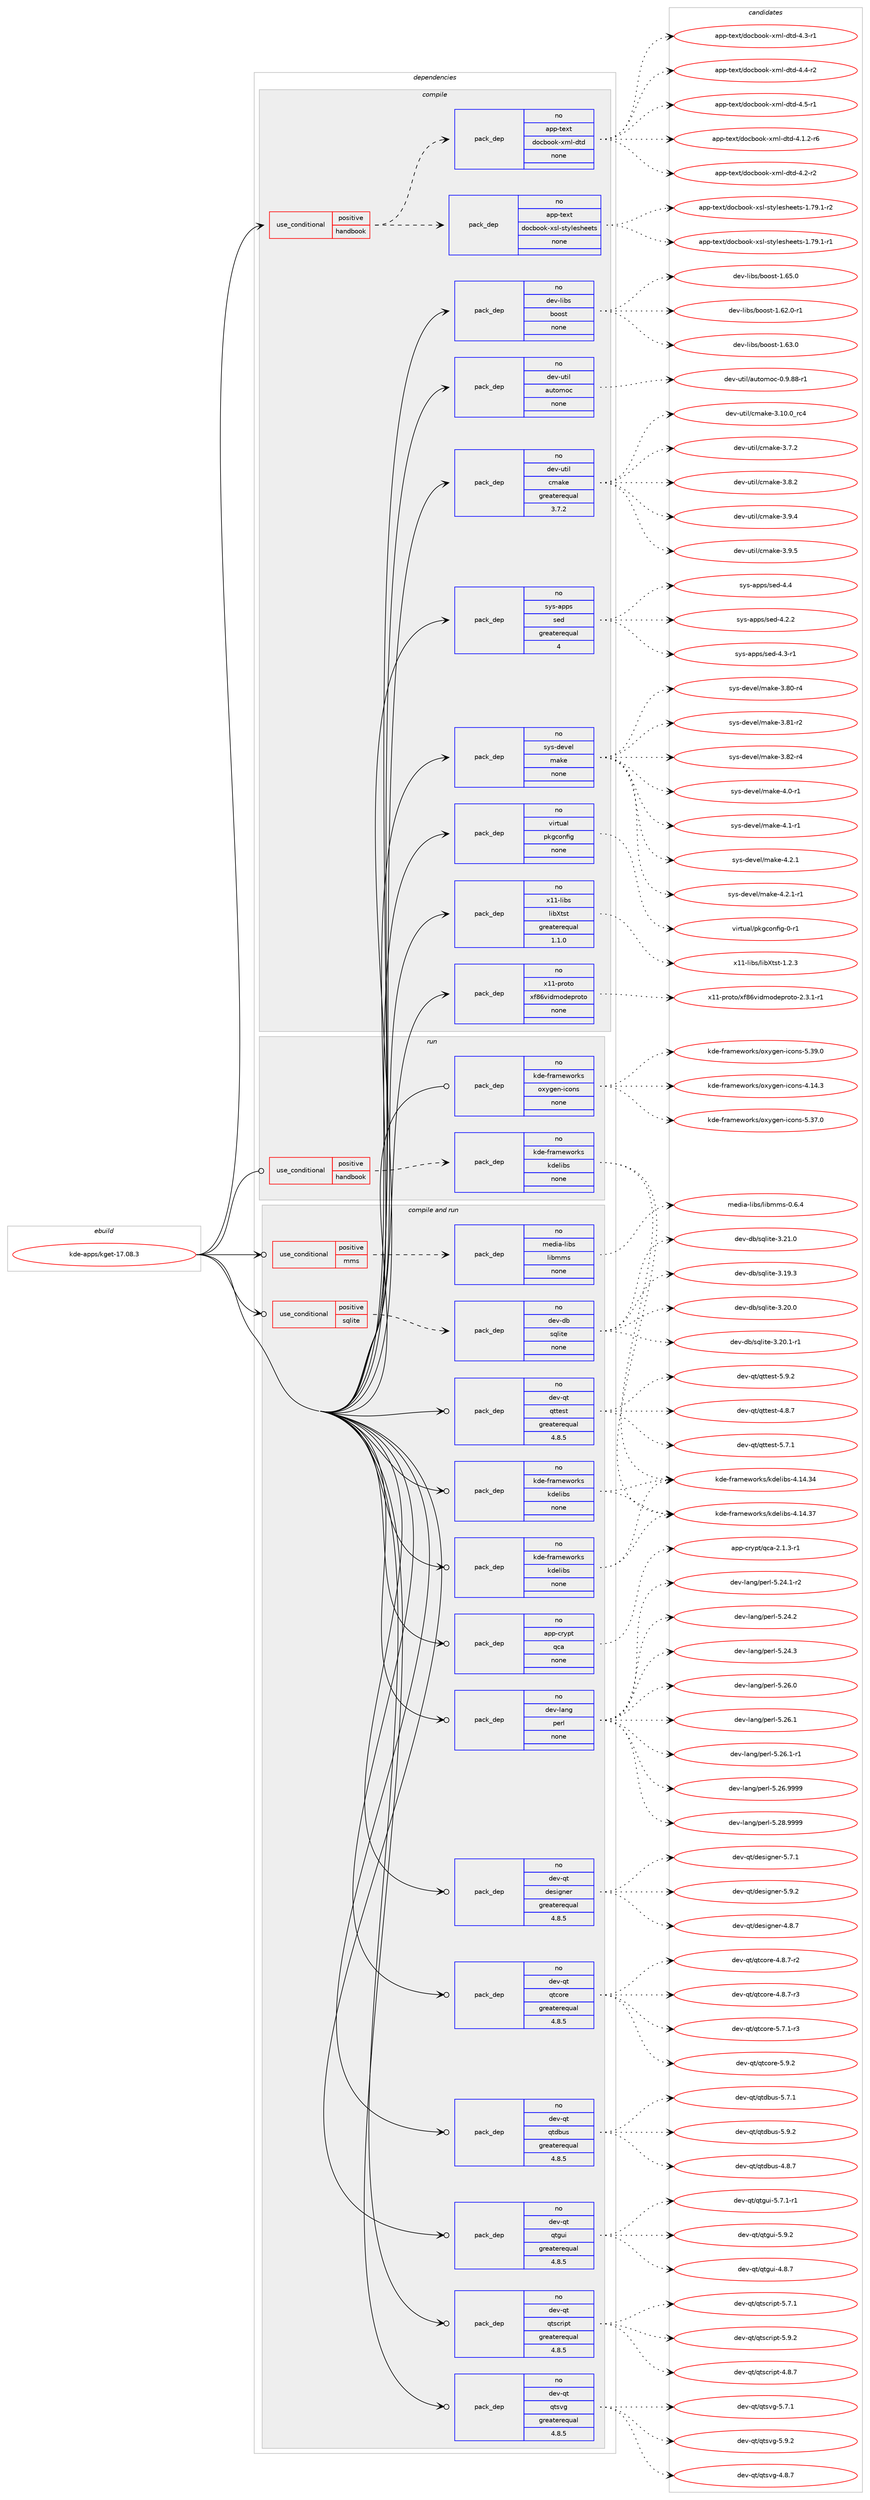 digraph prolog {

# *************
# Graph options
# *************

newrank=true;
concentrate=true;
compound=true;
graph [rankdir=LR,fontname=Helvetica,fontsize=10,ranksep=1.5];#, ranksep=2.5, nodesep=0.2];
edge  [arrowhead=vee];
node  [fontname=Helvetica,fontsize=10];

# **********
# The ebuild
# **********

subgraph cluster_leftcol {
color=gray;
rank=same;
label=<<i>ebuild</i>>;
id [label="kde-apps/kget-17.08.3", color=red, width=4, href="../kde-apps/kget-17.08.3.svg"];
}

# ****************
# The dependencies
# ****************

subgraph cluster_midcol {
color=gray;
label=<<i>dependencies</i>>;
subgraph cluster_compile {
fillcolor="#eeeeee";
style=filled;
label=<<i>compile</i>>;
subgraph cond82763 {
dependency319851 [label=<<TABLE BORDER="0" CELLBORDER="1" CELLSPACING="0" CELLPADDING="4"><TR><TD ROWSPAN="3" CELLPADDING="10">use_conditional</TD></TR><TR><TD>positive</TD></TR><TR><TD>handbook</TD></TR></TABLE>>, shape=none, color=red];
subgraph pack232094 {
dependency319852 [label=<<TABLE BORDER="0" CELLBORDER="1" CELLSPACING="0" CELLPADDING="4" WIDTH="220"><TR><TD ROWSPAN="6" CELLPADDING="30">pack_dep</TD></TR><TR><TD WIDTH="110">no</TD></TR><TR><TD>app-text</TD></TR><TR><TD>docbook-xml-dtd</TD></TR><TR><TD>none</TD></TR><TR><TD></TD></TR></TABLE>>, shape=none, color=blue];
}
dependency319851:e -> dependency319852:w [weight=20,style="dashed",arrowhead="vee"];
subgraph pack232095 {
dependency319853 [label=<<TABLE BORDER="0" CELLBORDER="1" CELLSPACING="0" CELLPADDING="4" WIDTH="220"><TR><TD ROWSPAN="6" CELLPADDING="30">pack_dep</TD></TR><TR><TD WIDTH="110">no</TD></TR><TR><TD>app-text</TD></TR><TR><TD>docbook-xsl-stylesheets</TD></TR><TR><TD>none</TD></TR><TR><TD></TD></TR></TABLE>>, shape=none, color=blue];
}
dependency319851:e -> dependency319853:w [weight=20,style="dashed",arrowhead="vee"];
}
id:e -> dependency319851:w [weight=20,style="solid",arrowhead="vee"];
subgraph pack232096 {
dependency319854 [label=<<TABLE BORDER="0" CELLBORDER="1" CELLSPACING="0" CELLPADDING="4" WIDTH="220"><TR><TD ROWSPAN="6" CELLPADDING="30">pack_dep</TD></TR><TR><TD WIDTH="110">no</TD></TR><TR><TD>dev-libs</TD></TR><TR><TD>boost</TD></TR><TR><TD>none</TD></TR><TR><TD></TD></TR></TABLE>>, shape=none, color=blue];
}
id:e -> dependency319854:w [weight=20,style="solid",arrowhead="vee"];
subgraph pack232097 {
dependency319855 [label=<<TABLE BORDER="0" CELLBORDER="1" CELLSPACING="0" CELLPADDING="4" WIDTH="220"><TR><TD ROWSPAN="6" CELLPADDING="30">pack_dep</TD></TR><TR><TD WIDTH="110">no</TD></TR><TR><TD>dev-util</TD></TR><TR><TD>automoc</TD></TR><TR><TD>none</TD></TR><TR><TD></TD></TR></TABLE>>, shape=none, color=blue];
}
id:e -> dependency319855:w [weight=20,style="solid",arrowhead="vee"];
subgraph pack232098 {
dependency319856 [label=<<TABLE BORDER="0" CELLBORDER="1" CELLSPACING="0" CELLPADDING="4" WIDTH="220"><TR><TD ROWSPAN="6" CELLPADDING="30">pack_dep</TD></TR><TR><TD WIDTH="110">no</TD></TR><TR><TD>dev-util</TD></TR><TR><TD>cmake</TD></TR><TR><TD>greaterequal</TD></TR><TR><TD>3.7.2</TD></TR></TABLE>>, shape=none, color=blue];
}
id:e -> dependency319856:w [weight=20,style="solid",arrowhead="vee"];
subgraph pack232099 {
dependency319857 [label=<<TABLE BORDER="0" CELLBORDER="1" CELLSPACING="0" CELLPADDING="4" WIDTH="220"><TR><TD ROWSPAN="6" CELLPADDING="30">pack_dep</TD></TR><TR><TD WIDTH="110">no</TD></TR><TR><TD>sys-apps</TD></TR><TR><TD>sed</TD></TR><TR><TD>greaterequal</TD></TR><TR><TD>4</TD></TR></TABLE>>, shape=none, color=blue];
}
id:e -> dependency319857:w [weight=20,style="solid",arrowhead="vee"];
subgraph pack232100 {
dependency319858 [label=<<TABLE BORDER="0" CELLBORDER="1" CELLSPACING="0" CELLPADDING="4" WIDTH="220"><TR><TD ROWSPAN="6" CELLPADDING="30">pack_dep</TD></TR><TR><TD WIDTH="110">no</TD></TR><TR><TD>sys-devel</TD></TR><TR><TD>make</TD></TR><TR><TD>none</TD></TR><TR><TD></TD></TR></TABLE>>, shape=none, color=blue];
}
id:e -> dependency319858:w [weight=20,style="solid",arrowhead="vee"];
subgraph pack232101 {
dependency319859 [label=<<TABLE BORDER="0" CELLBORDER="1" CELLSPACING="0" CELLPADDING="4" WIDTH="220"><TR><TD ROWSPAN="6" CELLPADDING="30">pack_dep</TD></TR><TR><TD WIDTH="110">no</TD></TR><TR><TD>virtual</TD></TR><TR><TD>pkgconfig</TD></TR><TR><TD>none</TD></TR><TR><TD></TD></TR></TABLE>>, shape=none, color=blue];
}
id:e -> dependency319859:w [weight=20,style="solid",arrowhead="vee"];
subgraph pack232102 {
dependency319860 [label=<<TABLE BORDER="0" CELLBORDER="1" CELLSPACING="0" CELLPADDING="4" WIDTH="220"><TR><TD ROWSPAN="6" CELLPADDING="30">pack_dep</TD></TR><TR><TD WIDTH="110">no</TD></TR><TR><TD>x11-libs</TD></TR><TR><TD>libXtst</TD></TR><TR><TD>greaterequal</TD></TR><TR><TD>1.1.0</TD></TR></TABLE>>, shape=none, color=blue];
}
id:e -> dependency319860:w [weight=20,style="solid",arrowhead="vee"];
subgraph pack232103 {
dependency319861 [label=<<TABLE BORDER="0" CELLBORDER="1" CELLSPACING="0" CELLPADDING="4" WIDTH="220"><TR><TD ROWSPAN="6" CELLPADDING="30">pack_dep</TD></TR><TR><TD WIDTH="110">no</TD></TR><TR><TD>x11-proto</TD></TR><TR><TD>xf86vidmodeproto</TD></TR><TR><TD>none</TD></TR><TR><TD></TD></TR></TABLE>>, shape=none, color=blue];
}
id:e -> dependency319861:w [weight=20,style="solid",arrowhead="vee"];
}
subgraph cluster_compileandrun {
fillcolor="#eeeeee";
style=filled;
label=<<i>compile and run</i>>;
subgraph cond82764 {
dependency319862 [label=<<TABLE BORDER="0" CELLBORDER="1" CELLSPACING="0" CELLPADDING="4"><TR><TD ROWSPAN="3" CELLPADDING="10">use_conditional</TD></TR><TR><TD>positive</TD></TR><TR><TD>mms</TD></TR></TABLE>>, shape=none, color=red];
subgraph pack232104 {
dependency319863 [label=<<TABLE BORDER="0" CELLBORDER="1" CELLSPACING="0" CELLPADDING="4" WIDTH="220"><TR><TD ROWSPAN="6" CELLPADDING="30">pack_dep</TD></TR><TR><TD WIDTH="110">no</TD></TR><TR><TD>media-libs</TD></TR><TR><TD>libmms</TD></TR><TR><TD>none</TD></TR><TR><TD></TD></TR></TABLE>>, shape=none, color=blue];
}
dependency319862:e -> dependency319863:w [weight=20,style="dashed",arrowhead="vee"];
}
id:e -> dependency319862:w [weight=20,style="solid",arrowhead="odotvee"];
subgraph cond82765 {
dependency319864 [label=<<TABLE BORDER="0" CELLBORDER="1" CELLSPACING="0" CELLPADDING="4"><TR><TD ROWSPAN="3" CELLPADDING="10">use_conditional</TD></TR><TR><TD>positive</TD></TR><TR><TD>sqlite</TD></TR></TABLE>>, shape=none, color=red];
subgraph pack232105 {
dependency319865 [label=<<TABLE BORDER="0" CELLBORDER="1" CELLSPACING="0" CELLPADDING="4" WIDTH="220"><TR><TD ROWSPAN="6" CELLPADDING="30">pack_dep</TD></TR><TR><TD WIDTH="110">no</TD></TR><TR><TD>dev-db</TD></TR><TR><TD>sqlite</TD></TR><TR><TD>none</TD></TR><TR><TD></TD></TR></TABLE>>, shape=none, color=blue];
}
dependency319864:e -> dependency319865:w [weight=20,style="dashed",arrowhead="vee"];
}
id:e -> dependency319864:w [weight=20,style="solid",arrowhead="odotvee"];
subgraph pack232106 {
dependency319866 [label=<<TABLE BORDER="0" CELLBORDER="1" CELLSPACING="0" CELLPADDING="4" WIDTH="220"><TR><TD ROWSPAN="6" CELLPADDING="30">pack_dep</TD></TR><TR><TD WIDTH="110">no</TD></TR><TR><TD>app-crypt</TD></TR><TR><TD>qca</TD></TR><TR><TD>none</TD></TR><TR><TD></TD></TR></TABLE>>, shape=none, color=blue];
}
id:e -> dependency319866:w [weight=20,style="solid",arrowhead="odotvee"];
subgraph pack232107 {
dependency319867 [label=<<TABLE BORDER="0" CELLBORDER="1" CELLSPACING="0" CELLPADDING="4" WIDTH="220"><TR><TD ROWSPAN="6" CELLPADDING="30">pack_dep</TD></TR><TR><TD WIDTH="110">no</TD></TR><TR><TD>dev-lang</TD></TR><TR><TD>perl</TD></TR><TR><TD>none</TD></TR><TR><TD></TD></TR></TABLE>>, shape=none, color=blue];
}
id:e -> dependency319867:w [weight=20,style="solid",arrowhead="odotvee"];
subgraph pack232108 {
dependency319868 [label=<<TABLE BORDER="0" CELLBORDER="1" CELLSPACING="0" CELLPADDING="4" WIDTH="220"><TR><TD ROWSPAN="6" CELLPADDING="30">pack_dep</TD></TR><TR><TD WIDTH="110">no</TD></TR><TR><TD>dev-qt</TD></TR><TR><TD>designer</TD></TR><TR><TD>greaterequal</TD></TR><TR><TD>4.8.5</TD></TR></TABLE>>, shape=none, color=blue];
}
id:e -> dependency319868:w [weight=20,style="solid",arrowhead="odotvee"];
subgraph pack232109 {
dependency319869 [label=<<TABLE BORDER="0" CELLBORDER="1" CELLSPACING="0" CELLPADDING="4" WIDTH="220"><TR><TD ROWSPAN="6" CELLPADDING="30">pack_dep</TD></TR><TR><TD WIDTH="110">no</TD></TR><TR><TD>dev-qt</TD></TR><TR><TD>qtcore</TD></TR><TR><TD>greaterequal</TD></TR><TR><TD>4.8.5</TD></TR></TABLE>>, shape=none, color=blue];
}
id:e -> dependency319869:w [weight=20,style="solid",arrowhead="odotvee"];
subgraph pack232110 {
dependency319870 [label=<<TABLE BORDER="0" CELLBORDER="1" CELLSPACING="0" CELLPADDING="4" WIDTH="220"><TR><TD ROWSPAN="6" CELLPADDING="30">pack_dep</TD></TR><TR><TD WIDTH="110">no</TD></TR><TR><TD>dev-qt</TD></TR><TR><TD>qtdbus</TD></TR><TR><TD>greaterequal</TD></TR><TR><TD>4.8.5</TD></TR></TABLE>>, shape=none, color=blue];
}
id:e -> dependency319870:w [weight=20,style="solid",arrowhead="odotvee"];
subgraph pack232111 {
dependency319871 [label=<<TABLE BORDER="0" CELLBORDER="1" CELLSPACING="0" CELLPADDING="4" WIDTH="220"><TR><TD ROWSPAN="6" CELLPADDING="30">pack_dep</TD></TR><TR><TD WIDTH="110">no</TD></TR><TR><TD>dev-qt</TD></TR><TR><TD>qtgui</TD></TR><TR><TD>greaterequal</TD></TR><TR><TD>4.8.5</TD></TR></TABLE>>, shape=none, color=blue];
}
id:e -> dependency319871:w [weight=20,style="solid",arrowhead="odotvee"];
subgraph pack232112 {
dependency319872 [label=<<TABLE BORDER="0" CELLBORDER="1" CELLSPACING="0" CELLPADDING="4" WIDTH="220"><TR><TD ROWSPAN="6" CELLPADDING="30">pack_dep</TD></TR><TR><TD WIDTH="110">no</TD></TR><TR><TD>dev-qt</TD></TR><TR><TD>qtscript</TD></TR><TR><TD>greaterequal</TD></TR><TR><TD>4.8.5</TD></TR></TABLE>>, shape=none, color=blue];
}
id:e -> dependency319872:w [weight=20,style="solid",arrowhead="odotvee"];
subgraph pack232113 {
dependency319873 [label=<<TABLE BORDER="0" CELLBORDER="1" CELLSPACING="0" CELLPADDING="4" WIDTH="220"><TR><TD ROWSPAN="6" CELLPADDING="30">pack_dep</TD></TR><TR><TD WIDTH="110">no</TD></TR><TR><TD>dev-qt</TD></TR><TR><TD>qtsvg</TD></TR><TR><TD>greaterequal</TD></TR><TR><TD>4.8.5</TD></TR></TABLE>>, shape=none, color=blue];
}
id:e -> dependency319873:w [weight=20,style="solid",arrowhead="odotvee"];
subgraph pack232114 {
dependency319874 [label=<<TABLE BORDER="0" CELLBORDER="1" CELLSPACING="0" CELLPADDING="4" WIDTH="220"><TR><TD ROWSPAN="6" CELLPADDING="30">pack_dep</TD></TR><TR><TD WIDTH="110">no</TD></TR><TR><TD>dev-qt</TD></TR><TR><TD>qttest</TD></TR><TR><TD>greaterequal</TD></TR><TR><TD>4.8.5</TD></TR></TABLE>>, shape=none, color=blue];
}
id:e -> dependency319874:w [weight=20,style="solid",arrowhead="odotvee"];
subgraph pack232115 {
dependency319875 [label=<<TABLE BORDER="0" CELLBORDER="1" CELLSPACING="0" CELLPADDING="4" WIDTH="220"><TR><TD ROWSPAN="6" CELLPADDING="30">pack_dep</TD></TR><TR><TD WIDTH="110">no</TD></TR><TR><TD>kde-frameworks</TD></TR><TR><TD>kdelibs</TD></TR><TR><TD>none</TD></TR><TR><TD></TD></TR></TABLE>>, shape=none, color=blue];
}
id:e -> dependency319875:w [weight=20,style="solid",arrowhead="odotvee"];
subgraph pack232116 {
dependency319876 [label=<<TABLE BORDER="0" CELLBORDER="1" CELLSPACING="0" CELLPADDING="4" WIDTH="220"><TR><TD ROWSPAN="6" CELLPADDING="30">pack_dep</TD></TR><TR><TD WIDTH="110">no</TD></TR><TR><TD>kde-frameworks</TD></TR><TR><TD>kdelibs</TD></TR><TR><TD>none</TD></TR><TR><TD></TD></TR></TABLE>>, shape=none, color=blue];
}
id:e -> dependency319876:w [weight=20,style="solid",arrowhead="odotvee"];
}
subgraph cluster_run {
fillcolor="#eeeeee";
style=filled;
label=<<i>run</i>>;
subgraph cond82766 {
dependency319877 [label=<<TABLE BORDER="0" CELLBORDER="1" CELLSPACING="0" CELLPADDING="4"><TR><TD ROWSPAN="3" CELLPADDING="10">use_conditional</TD></TR><TR><TD>positive</TD></TR><TR><TD>handbook</TD></TR></TABLE>>, shape=none, color=red];
subgraph pack232117 {
dependency319878 [label=<<TABLE BORDER="0" CELLBORDER="1" CELLSPACING="0" CELLPADDING="4" WIDTH="220"><TR><TD ROWSPAN="6" CELLPADDING="30">pack_dep</TD></TR><TR><TD WIDTH="110">no</TD></TR><TR><TD>kde-frameworks</TD></TR><TR><TD>kdelibs</TD></TR><TR><TD>none</TD></TR><TR><TD></TD></TR></TABLE>>, shape=none, color=blue];
}
dependency319877:e -> dependency319878:w [weight=20,style="dashed",arrowhead="vee"];
}
id:e -> dependency319877:w [weight=20,style="solid",arrowhead="odot"];
subgraph pack232118 {
dependency319879 [label=<<TABLE BORDER="0" CELLBORDER="1" CELLSPACING="0" CELLPADDING="4" WIDTH="220"><TR><TD ROWSPAN="6" CELLPADDING="30">pack_dep</TD></TR><TR><TD WIDTH="110">no</TD></TR><TR><TD>kde-frameworks</TD></TR><TR><TD>oxygen-icons</TD></TR><TR><TD>none</TD></TR><TR><TD></TD></TR></TABLE>>, shape=none, color=blue];
}
id:e -> dependency319879:w [weight=20,style="solid",arrowhead="odot"];
}
}

# **************
# The candidates
# **************

subgraph cluster_choices {
rank=same;
color=gray;
label=<<i>candidates</i>>;

subgraph choice232094 {
color=black;
nodesep=1;
choice971121124511610112011647100111999811111110745120109108451001161004552464946504511454 [label="app-text/docbook-xml-dtd-4.1.2-r6", color=red, width=4,href="../app-text/docbook-xml-dtd-4.1.2-r6.svg"];
choice97112112451161011201164710011199981111111074512010910845100116100455246504511450 [label="app-text/docbook-xml-dtd-4.2-r2", color=red, width=4,href="../app-text/docbook-xml-dtd-4.2-r2.svg"];
choice97112112451161011201164710011199981111111074512010910845100116100455246514511449 [label="app-text/docbook-xml-dtd-4.3-r1", color=red, width=4,href="../app-text/docbook-xml-dtd-4.3-r1.svg"];
choice97112112451161011201164710011199981111111074512010910845100116100455246524511450 [label="app-text/docbook-xml-dtd-4.4-r2", color=red, width=4,href="../app-text/docbook-xml-dtd-4.4-r2.svg"];
choice97112112451161011201164710011199981111111074512010910845100116100455246534511449 [label="app-text/docbook-xml-dtd-4.5-r1", color=red, width=4,href="../app-text/docbook-xml-dtd-4.5-r1.svg"];
dependency319852:e -> choice971121124511610112011647100111999811111110745120109108451001161004552464946504511454:w [style=dotted,weight="100"];
dependency319852:e -> choice97112112451161011201164710011199981111111074512010910845100116100455246504511450:w [style=dotted,weight="100"];
dependency319852:e -> choice97112112451161011201164710011199981111111074512010910845100116100455246514511449:w [style=dotted,weight="100"];
dependency319852:e -> choice97112112451161011201164710011199981111111074512010910845100116100455246524511450:w [style=dotted,weight="100"];
dependency319852:e -> choice97112112451161011201164710011199981111111074512010910845100116100455246534511449:w [style=dotted,weight="100"];
}
subgraph choice232095 {
color=black;
nodesep=1;
choice97112112451161011201164710011199981111111074512011510845115116121108101115104101101116115454946555746494511449 [label="app-text/docbook-xsl-stylesheets-1.79.1-r1", color=red, width=4,href="../app-text/docbook-xsl-stylesheets-1.79.1-r1.svg"];
choice97112112451161011201164710011199981111111074512011510845115116121108101115104101101116115454946555746494511450 [label="app-text/docbook-xsl-stylesheets-1.79.1-r2", color=red, width=4,href="../app-text/docbook-xsl-stylesheets-1.79.1-r2.svg"];
dependency319853:e -> choice97112112451161011201164710011199981111111074512011510845115116121108101115104101101116115454946555746494511449:w [style=dotted,weight="100"];
dependency319853:e -> choice97112112451161011201164710011199981111111074512011510845115116121108101115104101101116115454946555746494511450:w [style=dotted,weight="100"];
}
subgraph choice232096 {
color=black;
nodesep=1;
choice10010111845108105981154798111111115116454946545046484511449 [label="dev-libs/boost-1.62.0-r1", color=red, width=4,href="../dev-libs/boost-1.62.0-r1.svg"];
choice1001011184510810598115479811111111511645494654514648 [label="dev-libs/boost-1.63.0", color=red, width=4,href="../dev-libs/boost-1.63.0.svg"];
choice1001011184510810598115479811111111511645494654534648 [label="dev-libs/boost-1.65.0", color=red, width=4,href="../dev-libs/boost-1.65.0.svg"];
dependency319854:e -> choice10010111845108105981154798111111115116454946545046484511449:w [style=dotted,weight="100"];
dependency319854:e -> choice1001011184510810598115479811111111511645494654514648:w [style=dotted,weight="100"];
dependency319854:e -> choice1001011184510810598115479811111111511645494654534648:w [style=dotted,weight="100"];
}
subgraph choice232097 {
color=black;
nodesep=1;
choice10010111845117116105108479711711611110911199454846574656564511449 [label="dev-util/automoc-0.9.88-r1", color=red, width=4,href="../dev-util/automoc-0.9.88-r1.svg"];
dependency319855:e -> choice10010111845117116105108479711711611110911199454846574656564511449:w [style=dotted,weight="100"];
}
subgraph choice232098 {
color=black;
nodesep=1;
choice1001011184511711610510847991099710710145514649484648951149952 [label="dev-util/cmake-3.10.0_rc4", color=red, width=4,href="../dev-util/cmake-3.10.0_rc4.svg"];
choice10010111845117116105108479910997107101455146554650 [label="dev-util/cmake-3.7.2", color=red, width=4,href="../dev-util/cmake-3.7.2.svg"];
choice10010111845117116105108479910997107101455146564650 [label="dev-util/cmake-3.8.2", color=red, width=4,href="../dev-util/cmake-3.8.2.svg"];
choice10010111845117116105108479910997107101455146574652 [label="dev-util/cmake-3.9.4", color=red, width=4,href="../dev-util/cmake-3.9.4.svg"];
choice10010111845117116105108479910997107101455146574653 [label="dev-util/cmake-3.9.5", color=red, width=4,href="../dev-util/cmake-3.9.5.svg"];
dependency319856:e -> choice1001011184511711610510847991099710710145514649484648951149952:w [style=dotted,weight="100"];
dependency319856:e -> choice10010111845117116105108479910997107101455146554650:w [style=dotted,weight="100"];
dependency319856:e -> choice10010111845117116105108479910997107101455146564650:w [style=dotted,weight="100"];
dependency319856:e -> choice10010111845117116105108479910997107101455146574652:w [style=dotted,weight="100"];
dependency319856:e -> choice10010111845117116105108479910997107101455146574653:w [style=dotted,weight="100"];
}
subgraph choice232099 {
color=black;
nodesep=1;
choice115121115459711211211547115101100455246504650 [label="sys-apps/sed-4.2.2", color=red, width=4,href="../sys-apps/sed-4.2.2.svg"];
choice115121115459711211211547115101100455246514511449 [label="sys-apps/sed-4.3-r1", color=red, width=4,href="../sys-apps/sed-4.3-r1.svg"];
choice11512111545971121121154711510110045524652 [label="sys-apps/sed-4.4", color=red, width=4,href="../sys-apps/sed-4.4.svg"];
dependency319857:e -> choice115121115459711211211547115101100455246504650:w [style=dotted,weight="100"];
dependency319857:e -> choice115121115459711211211547115101100455246514511449:w [style=dotted,weight="100"];
dependency319857:e -> choice11512111545971121121154711510110045524652:w [style=dotted,weight="100"];
}
subgraph choice232100 {
color=black;
nodesep=1;
choice11512111545100101118101108471099710710145514656484511452 [label="sys-devel/make-3.80-r4", color=red, width=4,href="../sys-devel/make-3.80-r4.svg"];
choice11512111545100101118101108471099710710145514656494511450 [label="sys-devel/make-3.81-r2", color=red, width=4,href="../sys-devel/make-3.81-r2.svg"];
choice11512111545100101118101108471099710710145514656504511452 [label="sys-devel/make-3.82-r4", color=red, width=4,href="../sys-devel/make-3.82-r4.svg"];
choice115121115451001011181011084710997107101455246484511449 [label="sys-devel/make-4.0-r1", color=red, width=4,href="../sys-devel/make-4.0-r1.svg"];
choice115121115451001011181011084710997107101455246494511449 [label="sys-devel/make-4.1-r1", color=red, width=4,href="../sys-devel/make-4.1-r1.svg"];
choice115121115451001011181011084710997107101455246504649 [label="sys-devel/make-4.2.1", color=red, width=4,href="../sys-devel/make-4.2.1.svg"];
choice1151211154510010111810110847109971071014552465046494511449 [label="sys-devel/make-4.2.1-r1", color=red, width=4,href="../sys-devel/make-4.2.1-r1.svg"];
dependency319858:e -> choice11512111545100101118101108471099710710145514656484511452:w [style=dotted,weight="100"];
dependency319858:e -> choice11512111545100101118101108471099710710145514656494511450:w [style=dotted,weight="100"];
dependency319858:e -> choice11512111545100101118101108471099710710145514656504511452:w [style=dotted,weight="100"];
dependency319858:e -> choice115121115451001011181011084710997107101455246484511449:w [style=dotted,weight="100"];
dependency319858:e -> choice115121115451001011181011084710997107101455246494511449:w [style=dotted,weight="100"];
dependency319858:e -> choice115121115451001011181011084710997107101455246504649:w [style=dotted,weight="100"];
dependency319858:e -> choice1151211154510010111810110847109971071014552465046494511449:w [style=dotted,weight="100"];
}
subgraph choice232101 {
color=black;
nodesep=1;
choice11810511411611797108471121071039911111010210510345484511449 [label="virtual/pkgconfig-0-r1", color=red, width=4,href="../virtual/pkgconfig-0-r1.svg"];
dependency319859:e -> choice11810511411611797108471121071039911111010210510345484511449:w [style=dotted,weight="100"];
}
subgraph choice232102 {
color=black;
nodesep=1;
choice12049494510810598115471081059888116115116454946504651 [label="x11-libs/libXtst-1.2.3", color=red, width=4,href="../x11-libs/libXtst-1.2.3.svg"];
dependency319860:e -> choice12049494510810598115471081059888116115116454946504651:w [style=dotted,weight="100"];
}
subgraph choice232103 {
color=black;
nodesep=1;
choice1204949451121141111161114712010256541181051001091111001011121141111161114550465146494511449 [label="x11-proto/xf86vidmodeproto-2.3.1-r1", color=red, width=4,href="../x11-proto/xf86vidmodeproto-2.3.1-r1.svg"];
dependency319861:e -> choice1204949451121141111161114712010256541181051001091111001011121141111161114550465146494511449:w [style=dotted,weight="100"];
}
subgraph choice232104 {
color=black;
nodesep=1;
choice1091011001059745108105981154710810598109109115454846544652 [label="media-libs/libmms-0.6.4", color=red, width=4,href="../media-libs/libmms-0.6.4.svg"];
dependency319863:e -> choice1091011001059745108105981154710810598109109115454846544652:w [style=dotted,weight="100"];
}
subgraph choice232105 {
color=black;
nodesep=1;
choice10010111845100984711511310810511610145514649574651 [label="dev-db/sqlite-3.19.3", color=red, width=4,href="../dev-db/sqlite-3.19.3.svg"];
choice10010111845100984711511310810511610145514650484648 [label="dev-db/sqlite-3.20.0", color=red, width=4,href="../dev-db/sqlite-3.20.0.svg"];
choice100101118451009847115113108105116101455146504846494511449 [label="dev-db/sqlite-3.20.1-r1", color=red, width=4,href="../dev-db/sqlite-3.20.1-r1.svg"];
choice10010111845100984711511310810511610145514650494648 [label="dev-db/sqlite-3.21.0", color=red, width=4,href="../dev-db/sqlite-3.21.0.svg"];
dependency319865:e -> choice10010111845100984711511310810511610145514649574651:w [style=dotted,weight="100"];
dependency319865:e -> choice10010111845100984711511310810511610145514650484648:w [style=dotted,weight="100"];
dependency319865:e -> choice100101118451009847115113108105116101455146504846494511449:w [style=dotted,weight="100"];
dependency319865:e -> choice10010111845100984711511310810511610145514650494648:w [style=dotted,weight="100"];
}
subgraph choice232106 {
color=black;
nodesep=1;
choice9711211245991141211121164711399974550464946514511449 [label="app-crypt/qca-2.1.3-r1", color=red, width=4,href="../app-crypt/qca-2.1.3-r1.svg"];
dependency319866:e -> choice9711211245991141211121164711399974550464946514511449:w [style=dotted,weight="100"];
}
subgraph choice232107 {
color=black;
nodesep=1;
choice100101118451089711010347112101114108455346505246494511450 [label="dev-lang/perl-5.24.1-r2", color=red, width=4,href="../dev-lang/perl-5.24.1-r2.svg"];
choice10010111845108971101034711210111410845534650524650 [label="dev-lang/perl-5.24.2", color=red, width=4,href="../dev-lang/perl-5.24.2.svg"];
choice10010111845108971101034711210111410845534650524651 [label="dev-lang/perl-5.24.3", color=red, width=4,href="../dev-lang/perl-5.24.3.svg"];
choice10010111845108971101034711210111410845534650544648 [label="dev-lang/perl-5.26.0", color=red, width=4,href="../dev-lang/perl-5.26.0.svg"];
choice10010111845108971101034711210111410845534650544649 [label="dev-lang/perl-5.26.1", color=red, width=4,href="../dev-lang/perl-5.26.1.svg"];
choice100101118451089711010347112101114108455346505446494511449 [label="dev-lang/perl-5.26.1-r1", color=red, width=4,href="../dev-lang/perl-5.26.1-r1.svg"];
choice10010111845108971101034711210111410845534650544657575757 [label="dev-lang/perl-5.26.9999", color=red, width=4,href="../dev-lang/perl-5.26.9999.svg"];
choice10010111845108971101034711210111410845534650564657575757 [label="dev-lang/perl-5.28.9999", color=red, width=4,href="../dev-lang/perl-5.28.9999.svg"];
dependency319867:e -> choice100101118451089711010347112101114108455346505246494511450:w [style=dotted,weight="100"];
dependency319867:e -> choice10010111845108971101034711210111410845534650524650:w [style=dotted,weight="100"];
dependency319867:e -> choice10010111845108971101034711210111410845534650524651:w [style=dotted,weight="100"];
dependency319867:e -> choice10010111845108971101034711210111410845534650544648:w [style=dotted,weight="100"];
dependency319867:e -> choice10010111845108971101034711210111410845534650544649:w [style=dotted,weight="100"];
dependency319867:e -> choice100101118451089711010347112101114108455346505446494511449:w [style=dotted,weight="100"];
dependency319867:e -> choice10010111845108971101034711210111410845534650544657575757:w [style=dotted,weight="100"];
dependency319867:e -> choice10010111845108971101034711210111410845534650564657575757:w [style=dotted,weight="100"];
}
subgraph choice232108 {
color=black;
nodesep=1;
choice1001011184511311647100101115105103110101114455246564655 [label="dev-qt/designer-4.8.7", color=red, width=4,href="../dev-qt/designer-4.8.7.svg"];
choice1001011184511311647100101115105103110101114455346554649 [label="dev-qt/designer-5.7.1", color=red, width=4,href="../dev-qt/designer-5.7.1.svg"];
choice1001011184511311647100101115105103110101114455346574650 [label="dev-qt/designer-5.9.2", color=red, width=4,href="../dev-qt/designer-5.9.2.svg"];
dependency319868:e -> choice1001011184511311647100101115105103110101114455246564655:w [style=dotted,weight="100"];
dependency319868:e -> choice1001011184511311647100101115105103110101114455346554649:w [style=dotted,weight="100"];
dependency319868:e -> choice1001011184511311647100101115105103110101114455346574650:w [style=dotted,weight="100"];
}
subgraph choice232109 {
color=black;
nodesep=1;
choice1001011184511311647113116991111141014552465646554511450 [label="dev-qt/qtcore-4.8.7-r2", color=red, width=4,href="../dev-qt/qtcore-4.8.7-r2.svg"];
choice1001011184511311647113116991111141014552465646554511451 [label="dev-qt/qtcore-4.8.7-r3", color=red, width=4,href="../dev-qt/qtcore-4.8.7-r3.svg"];
choice1001011184511311647113116991111141014553465546494511451 [label="dev-qt/qtcore-5.7.1-r3", color=red, width=4,href="../dev-qt/qtcore-5.7.1-r3.svg"];
choice100101118451131164711311699111114101455346574650 [label="dev-qt/qtcore-5.9.2", color=red, width=4,href="../dev-qt/qtcore-5.9.2.svg"];
dependency319869:e -> choice1001011184511311647113116991111141014552465646554511450:w [style=dotted,weight="100"];
dependency319869:e -> choice1001011184511311647113116991111141014552465646554511451:w [style=dotted,weight="100"];
dependency319869:e -> choice1001011184511311647113116991111141014553465546494511451:w [style=dotted,weight="100"];
dependency319869:e -> choice100101118451131164711311699111114101455346574650:w [style=dotted,weight="100"];
}
subgraph choice232110 {
color=black;
nodesep=1;
choice100101118451131164711311610098117115455246564655 [label="dev-qt/qtdbus-4.8.7", color=red, width=4,href="../dev-qt/qtdbus-4.8.7.svg"];
choice100101118451131164711311610098117115455346554649 [label="dev-qt/qtdbus-5.7.1", color=red, width=4,href="../dev-qt/qtdbus-5.7.1.svg"];
choice100101118451131164711311610098117115455346574650 [label="dev-qt/qtdbus-5.9.2", color=red, width=4,href="../dev-qt/qtdbus-5.9.2.svg"];
dependency319870:e -> choice100101118451131164711311610098117115455246564655:w [style=dotted,weight="100"];
dependency319870:e -> choice100101118451131164711311610098117115455346554649:w [style=dotted,weight="100"];
dependency319870:e -> choice100101118451131164711311610098117115455346574650:w [style=dotted,weight="100"];
}
subgraph choice232111 {
color=black;
nodesep=1;
choice1001011184511311647113116103117105455246564655 [label="dev-qt/qtgui-4.8.7", color=red, width=4,href="../dev-qt/qtgui-4.8.7.svg"];
choice10010111845113116471131161031171054553465546494511449 [label="dev-qt/qtgui-5.7.1-r1", color=red, width=4,href="../dev-qt/qtgui-5.7.1-r1.svg"];
choice1001011184511311647113116103117105455346574650 [label="dev-qt/qtgui-5.9.2", color=red, width=4,href="../dev-qt/qtgui-5.9.2.svg"];
dependency319871:e -> choice1001011184511311647113116103117105455246564655:w [style=dotted,weight="100"];
dependency319871:e -> choice10010111845113116471131161031171054553465546494511449:w [style=dotted,weight="100"];
dependency319871:e -> choice1001011184511311647113116103117105455346574650:w [style=dotted,weight="100"];
}
subgraph choice232112 {
color=black;
nodesep=1;
choice100101118451131164711311611599114105112116455246564655 [label="dev-qt/qtscript-4.8.7", color=red, width=4,href="../dev-qt/qtscript-4.8.7.svg"];
choice100101118451131164711311611599114105112116455346554649 [label="dev-qt/qtscript-5.7.1", color=red, width=4,href="../dev-qt/qtscript-5.7.1.svg"];
choice100101118451131164711311611599114105112116455346574650 [label="dev-qt/qtscript-5.9.2", color=red, width=4,href="../dev-qt/qtscript-5.9.2.svg"];
dependency319872:e -> choice100101118451131164711311611599114105112116455246564655:w [style=dotted,weight="100"];
dependency319872:e -> choice100101118451131164711311611599114105112116455346554649:w [style=dotted,weight="100"];
dependency319872:e -> choice100101118451131164711311611599114105112116455346574650:w [style=dotted,weight="100"];
}
subgraph choice232113 {
color=black;
nodesep=1;
choice1001011184511311647113116115118103455246564655 [label="dev-qt/qtsvg-4.8.7", color=red, width=4,href="../dev-qt/qtsvg-4.8.7.svg"];
choice1001011184511311647113116115118103455346554649 [label="dev-qt/qtsvg-5.7.1", color=red, width=4,href="../dev-qt/qtsvg-5.7.1.svg"];
choice1001011184511311647113116115118103455346574650 [label="dev-qt/qtsvg-5.9.2", color=red, width=4,href="../dev-qt/qtsvg-5.9.2.svg"];
dependency319873:e -> choice1001011184511311647113116115118103455246564655:w [style=dotted,weight="100"];
dependency319873:e -> choice1001011184511311647113116115118103455346554649:w [style=dotted,weight="100"];
dependency319873:e -> choice1001011184511311647113116115118103455346574650:w [style=dotted,weight="100"];
}
subgraph choice232114 {
color=black;
nodesep=1;
choice1001011184511311647113116116101115116455246564655 [label="dev-qt/qttest-4.8.7", color=red, width=4,href="../dev-qt/qttest-4.8.7.svg"];
choice1001011184511311647113116116101115116455346554649 [label="dev-qt/qttest-5.7.1", color=red, width=4,href="../dev-qt/qttest-5.7.1.svg"];
choice1001011184511311647113116116101115116455346574650 [label="dev-qt/qttest-5.9.2", color=red, width=4,href="../dev-qt/qttest-5.9.2.svg"];
dependency319874:e -> choice1001011184511311647113116116101115116455246564655:w [style=dotted,weight="100"];
dependency319874:e -> choice1001011184511311647113116116101115116455346554649:w [style=dotted,weight="100"];
dependency319874:e -> choice1001011184511311647113116116101115116455346574650:w [style=dotted,weight="100"];
}
subgraph choice232115 {
color=black;
nodesep=1;
choice107100101451021149710910111911111410711547107100101108105981154552464952465152 [label="kde-frameworks/kdelibs-4.14.34", color=red, width=4,href="../kde-frameworks/kdelibs-4.14.34.svg"];
choice107100101451021149710910111911111410711547107100101108105981154552464952465155 [label="kde-frameworks/kdelibs-4.14.37", color=red, width=4,href="../kde-frameworks/kdelibs-4.14.37.svg"];
dependency319875:e -> choice107100101451021149710910111911111410711547107100101108105981154552464952465152:w [style=dotted,weight="100"];
dependency319875:e -> choice107100101451021149710910111911111410711547107100101108105981154552464952465155:w [style=dotted,weight="100"];
}
subgraph choice232116 {
color=black;
nodesep=1;
choice107100101451021149710910111911111410711547107100101108105981154552464952465152 [label="kde-frameworks/kdelibs-4.14.34", color=red, width=4,href="../kde-frameworks/kdelibs-4.14.34.svg"];
choice107100101451021149710910111911111410711547107100101108105981154552464952465155 [label="kde-frameworks/kdelibs-4.14.37", color=red, width=4,href="../kde-frameworks/kdelibs-4.14.37.svg"];
dependency319876:e -> choice107100101451021149710910111911111410711547107100101108105981154552464952465152:w [style=dotted,weight="100"];
dependency319876:e -> choice107100101451021149710910111911111410711547107100101108105981154552464952465155:w [style=dotted,weight="100"];
}
subgraph choice232117 {
color=black;
nodesep=1;
choice107100101451021149710910111911111410711547107100101108105981154552464952465152 [label="kde-frameworks/kdelibs-4.14.34", color=red, width=4,href="../kde-frameworks/kdelibs-4.14.34.svg"];
choice107100101451021149710910111911111410711547107100101108105981154552464952465155 [label="kde-frameworks/kdelibs-4.14.37", color=red, width=4,href="../kde-frameworks/kdelibs-4.14.37.svg"];
dependency319878:e -> choice107100101451021149710910111911111410711547107100101108105981154552464952465152:w [style=dotted,weight="100"];
dependency319878:e -> choice107100101451021149710910111911111410711547107100101108105981154552464952465155:w [style=dotted,weight="100"];
}
subgraph choice232118 {
color=black;
nodesep=1;
choice107100101451021149710910111911111410711547111120121103101110451059911111011545524649524651 [label="kde-frameworks/oxygen-icons-4.14.3", color=red, width=4,href="../kde-frameworks/oxygen-icons-4.14.3.svg"];
choice107100101451021149710910111911111410711547111120121103101110451059911111011545534651554648 [label="kde-frameworks/oxygen-icons-5.37.0", color=red, width=4,href="../kde-frameworks/oxygen-icons-5.37.0.svg"];
choice107100101451021149710910111911111410711547111120121103101110451059911111011545534651574648 [label="kde-frameworks/oxygen-icons-5.39.0", color=red, width=4,href="../kde-frameworks/oxygen-icons-5.39.0.svg"];
dependency319879:e -> choice107100101451021149710910111911111410711547111120121103101110451059911111011545524649524651:w [style=dotted,weight="100"];
dependency319879:e -> choice107100101451021149710910111911111410711547111120121103101110451059911111011545534651554648:w [style=dotted,weight="100"];
dependency319879:e -> choice107100101451021149710910111911111410711547111120121103101110451059911111011545534651574648:w [style=dotted,weight="100"];
}
}

}
